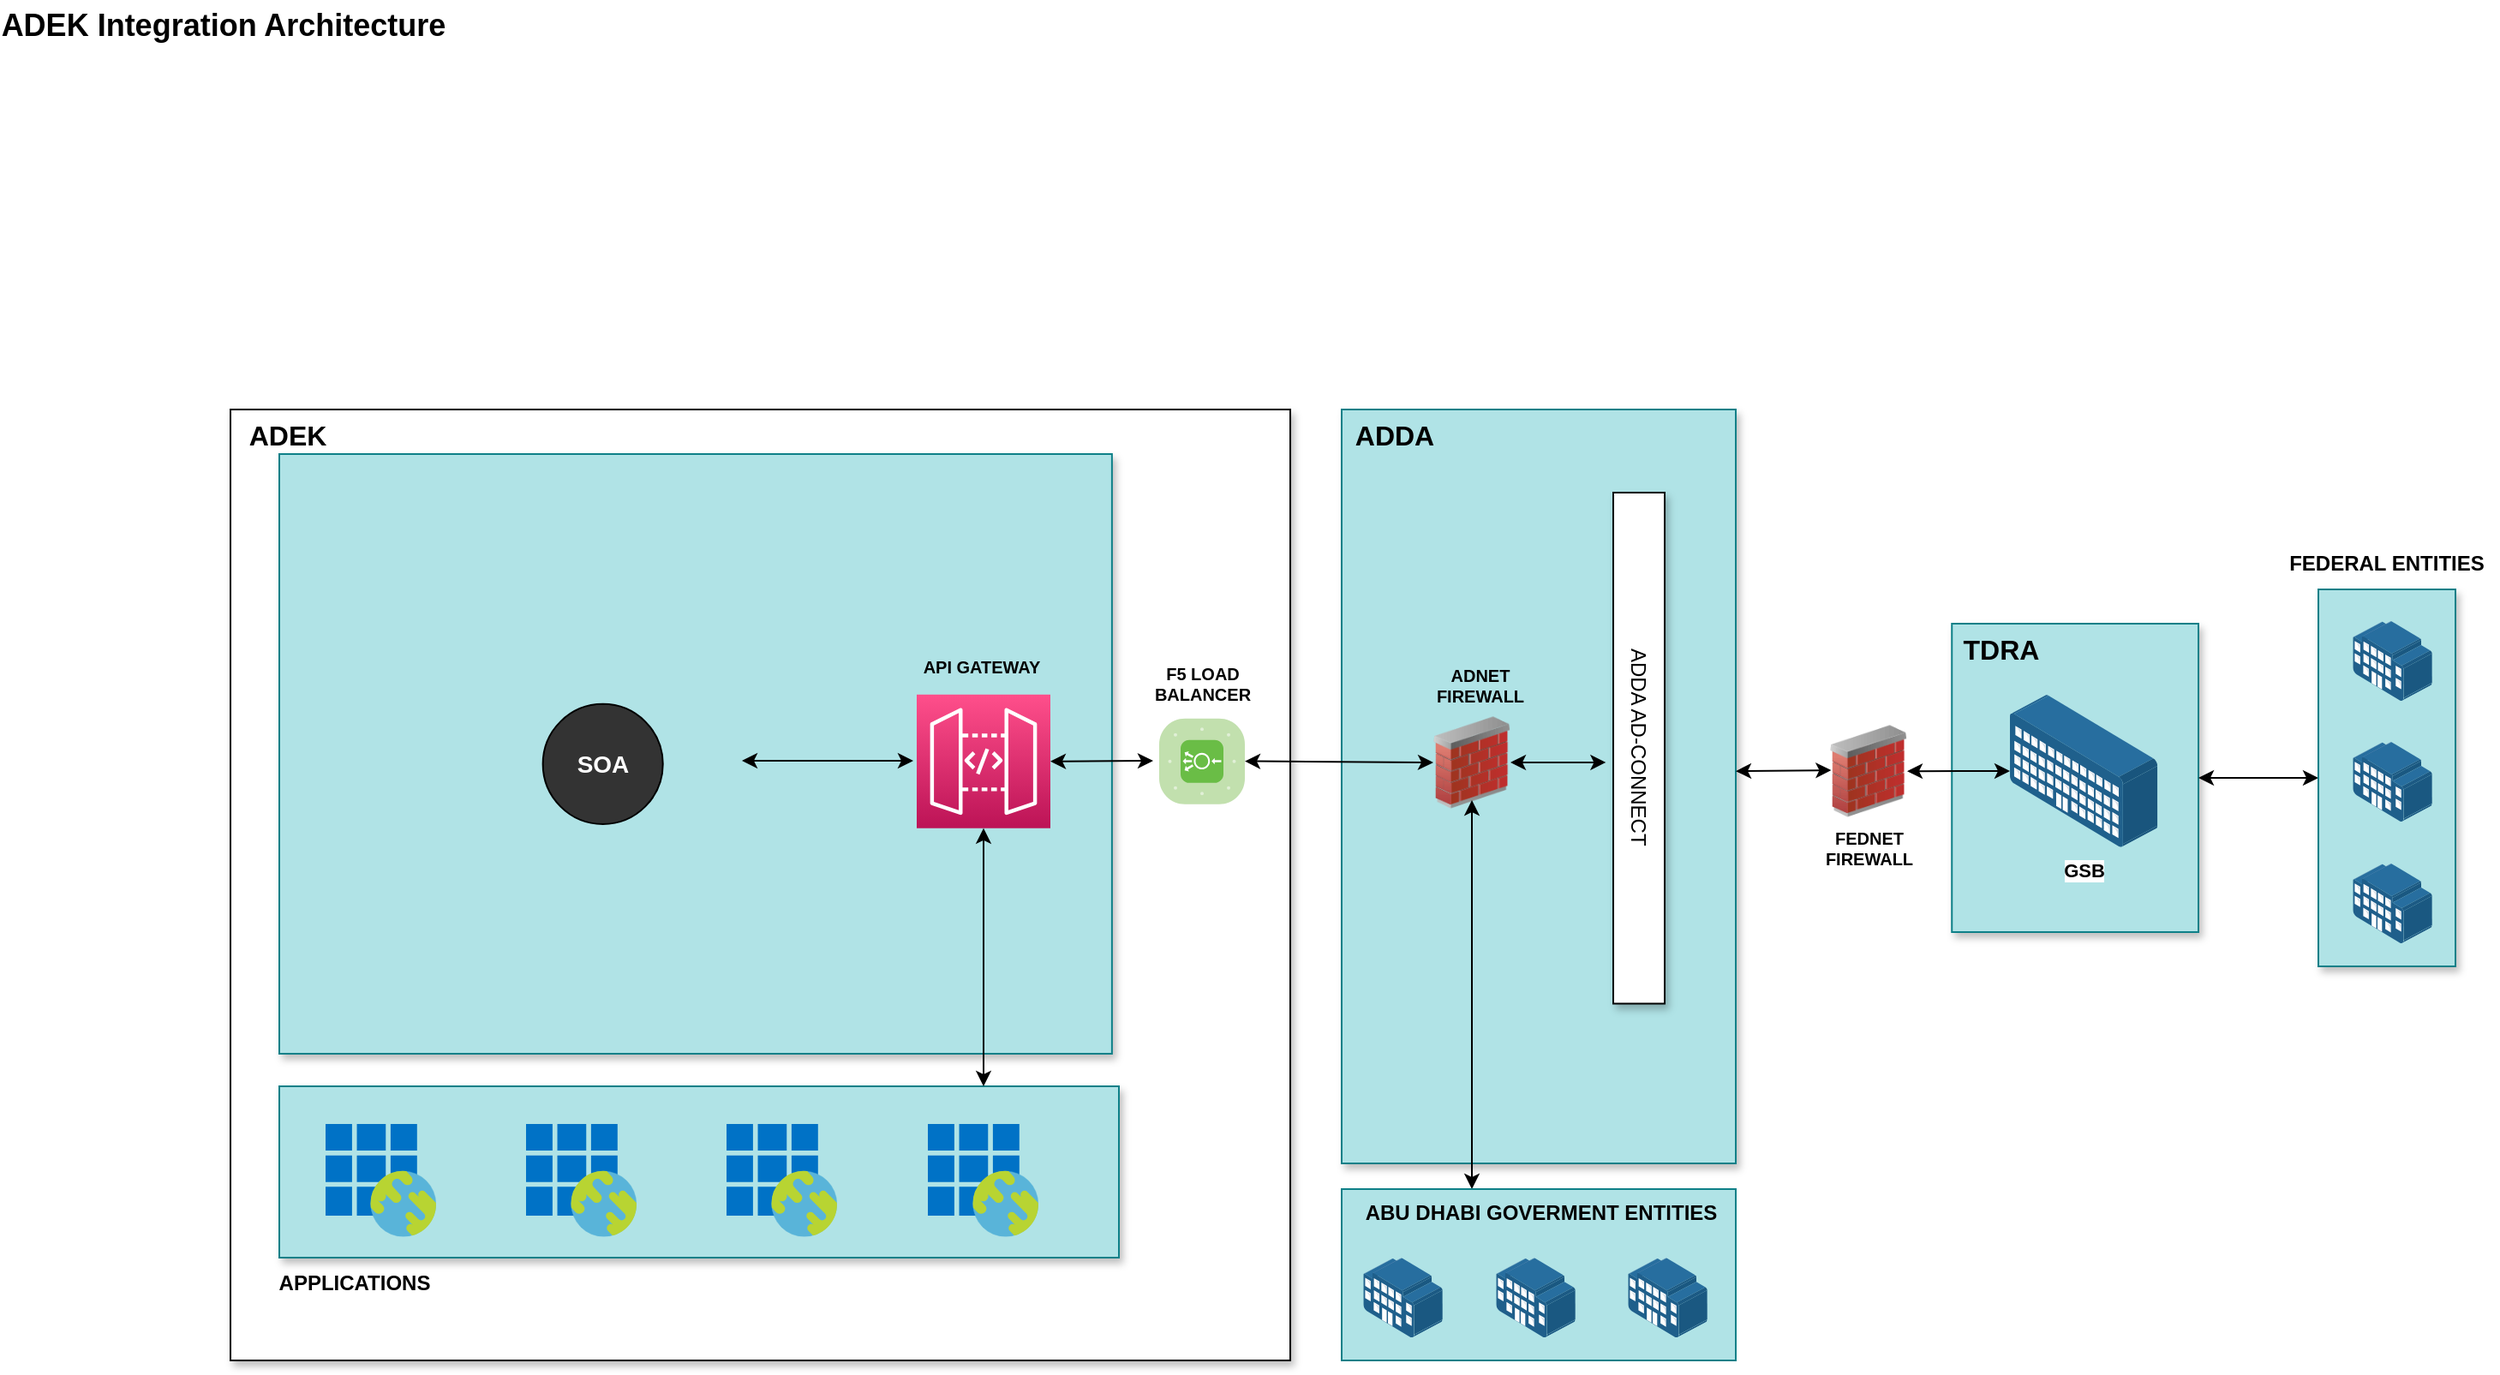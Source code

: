 <mxfile version="20.5.1" type="github">
  <diagram id="eusoIo-QhNuAcNZNQEOE" name="Page-1">
    <mxGraphModel dx="2062" dy="701" grid="1" gridSize="10" guides="1" tooltips="1" connect="1" arrows="1" fold="1" page="1" pageScale="1" pageWidth="1654" pageHeight="2336" math="0" shadow="0">
      <root>
        <mxCell id="0" />
        <mxCell id="1" parent="0" />
        <mxCell id="FlgVHFCzMlBuylBulfkj-82" value="" style="rounded=0;whiteSpace=wrap;html=1;shadow=1;sketch=0;" vertex="1" parent="1">
          <mxGeometry x="171.5" y="255" width="618.5" height="555" as="geometry" />
        </mxCell>
        <mxCell id="FlgVHFCzMlBuylBulfkj-81" value="" style="rounded=0;whiteSpace=wrap;html=1;shadow=1;sketch=0;fillColor=#b0e3e6;strokeColor=#0e8088;" vertex="1" parent="1">
          <mxGeometry x="1176.12" y="380" width="143.88" height="180" as="geometry" />
        </mxCell>
        <mxCell id="FlgVHFCzMlBuylBulfkj-79" value="" style="rounded=0;whiteSpace=wrap;html=1;shadow=1;glass=0;strokeColor=#0e8088;strokeWidth=1;fontSize=12;fillColor=#b0e3e6;sketch=0;" vertex="1" parent="1">
          <mxGeometry x="820" y="255" width="230" height="440" as="geometry" />
        </mxCell>
        <mxCell id="FlgVHFCzMlBuylBulfkj-3" value="" style="verticalLabelPosition=bottom;html=1;fillColor=#6ABD46;strokeColor=#ffffff;verticalAlign=top;align=center;points=[[0.085,0.085,0],[0.915,0.085,0],[0.915,0.915,0],[0.085,0.915,0],[0.25,0,0],[0.5,0,0],[0.75,0,0],[1,0.25,0],[1,0.5,0],[1,0.75,0],[0.75,1,0],[0.5,1,0],[0.25,1,0],[0,0.75,0],[0,0.5,0],[0,0.25,0]];pointerEvents=1;shape=mxgraph.cisco_safe.compositeIcon;bgIcon=mxgraph.cisco_safe.architecture.generic_appliance;resIcon=mxgraph.cisco_safe.architecture.load_balancer;rounded=0;rotation=-180;" vertex="1" parent="1">
          <mxGeometry x="713.5" y="435.38" width="50" height="50" as="geometry" />
        </mxCell>
        <mxCell id="FlgVHFCzMlBuylBulfkj-5" value="" style="image;html=1;image=img/lib/clip_art/networking/Firewall_02_128x128.png;rounded=0;" vertex="1" parent="1">
          <mxGeometry x="873.5" y="431" width="45" height="60" as="geometry" />
        </mxCell>
        <mxCell id="FlgVHFCzMlBuylBulfkj-12" value="ADDA AD-CONNECT" style="rounded=0;whiteSpace=wrap;html=1;rotation=90;shadow=1;" vertex="1" parent="1">
          <mxGeometry x="844.38" y="437.63" width="298.25" height="30" as="geometry" />
        </mxCell>
        <mxCell id="FlgVHFCzMlBuylBulfkj-13" value="" style="endArrow=classic;startArrow=classic;html=1;rounded=0;entryX=0.528;entryY=1.144;entryDx=0;entryDy=0;entryPerimeter=0;" edge="1" parent="1" source="FlgVHFCzMlBuylBulfkj-5" target="FlgVHFCzMlBuylBulfkj-12">
          <mxGeometry width="50" height="50" relative="1" as="geometry">
            <mxPoint x="283.5" y="171" as="sourcePoint" />
            <mxPoint x="283" y="141" as="targetPoint" />
          </mxGeometry>
        </mxCell>
        <mxCell id="FlgVHFCzMlBuylBulfkj-20" value="&lt;br&gt;" style="text;html=1;align=center;verticalAlign=middle;resizable=0;points=[];autosize=1;strokeColor=none;fillColor=none;rounded=0;" vertex="1" parent="1">
          <mxGeometry x="735" y="315" width="20" height="30" as="geometry" />
        </mxCell>
        <mxCell id="FlgVHFCzMlBuylBulfkj-21" value="ADEK Integration Architecture" style="text;html=1;fontSize=18;fontStyle=1;verticalAlign=middle;align=center;strokeWidth=1;rounded=0;" vertex="1" parent="1">
          <mxGeometry x="107" y="16" width="120" height="30" as="geometry" />
        </mxCell>
        <mxCell id="FlgVHFCzMlBuylBulfkj-24" value="ADNET FIREWALL" style="text;html=1;strokeColor=none;fillColor=none;align=center;verticalAlign=middle;whiteSpace=wrap;rounded=0;strokeWidth=1;fontSize=10;fontStyle=1;" vertex="1" parent="1">
          <mxGeometry x="866" y="401" width="70" height="30" as="geometry" />
        </mxCell>
        <mxCell id="FlgVHFCzMlBuylBulfkj-25" value="F5 LOAD BALANCER" style="text;html=1;strokeColor=none;fillColor=none;align=center;verticalAlign=middle;whiteSpace=wrap;rounded=0;strokeWidth=1;fontSize=10;fontStyle=1;" vertex="1" parent="1">
          <mxGeometry x="703.5" y="400.38" width="70" height="30" as="geometry" />
        </mxCell>
        <mxCell id="FlgVHFCzMlBuylBulfkj-30" value="ADDA" style="text;html=1;strokeColor=none;fillColor=none;align=center;verticalAlign=middle;whiteSpace=wrap;rounded=0;strokeWidth=1;fontSize=16;fontStyle=1;" vertex="1" parent="1">
          <mxGeometry x="815.5" y="255" width="70" height="30" as="geometry" />
        </mxCell>
        <mxCell id="FlgVHFCzMlBuylBulfkj-39" value="" style="endArrow=classic;startArrow=classic;html=1;rounded=0;fontSize=16;" edge="1" parent="1">
          <mxGeometry width="50" height="50" relative="1" as="geometry">
            <mxPoint x="896" y="483" as="sourcePoint" />
            <mxPoint x="896" y="710" as="targetPoint" />
            <Array as="points" />
          </mxGeometry>
        </mxCell>
        <mxCell id="FlgVHFCzMlBuylBulfkj-41" value="" style="image;html=1;image=img/lib/clip_art/networking/Firewall_02_128x128.png;rounded=0;" vertex="1" parent="1">
          <mxGeometry x="1105" y="436" width="45" height="60" as="geometry" />
        </mxCell>
        <mxCell id="FlgVHFCzMlBuylBulfkj-42" value="FEDNET FIREWALL" style="text;html=1;strokeColor=none;fillColor=none;align=center;verticalAlign=middle;whiteSpace=wrap;rounded=0;strokeWidth=1;fontSize=10;fontStyle=1;" vertex="1" parent="1">
          <mxGeometry x="1092.5" y="496" width="70" height="30" as="geometry" />
        </mxCell>
        <mxCell id="FlgVHFCzMlBuylBulfkj-43" value="" style="endArrow=classic;startArrow=classic;html=1;rounded=0;entryX=0.528;entryY=1.144;entryDx=0;entryDy=0;entryPerimeter=0;" edge="1" parent="1">
          <mxGeometry width="50" height="50" relative="1" as="geometry">
            <mxPoint x="1050" y="466.07" as="sourcePoint" />
            <mxPoint x="1105.68" y="465.5" as="targetPoint" />
          </mxGeometry>
        </mxCell>
        <mxCell id="FlgVHFCzMlBuylBulfkj-44" value="GSB" style="points=[];aspect=fixed;html=1;align=center;shadow=0;dashed=0;image;image=img/lib/allied_telesis/buildings/Long_Building.svg;glass=0;strokeWidth=1;fontSize=11;fontStyle=1;rounded=0;" vertex="1" parent="1">
          <mxGeometry x="1210" y="421.5" width="86.12" height="89" as="geometry" />
        </mxCell>
        <mxCell id="FlgVHFCzMlBuylBulfkj-45" value="" style="endArrow=classic;startArrow=classic;html=1;rounded=0;" edge="1" parent="1">
          <mxGeometry width="50" height="50" relative="1" as="geometry">
            <mxPoint x="1150" y="466.07" as="sourcePoint" />
            <mxPoint x="1210" y="466" as="targetPoint" />
          </mxGeometry>
        </mxCell>
        <mxCell id="FlgVHFCzMlBuylBulfkj-48" value="" style="endArrow=classic;startArrow=classic;html=1;rounded=0;fontSize=11;" edge="1" parent="1">
          <mxGeometry width="50" height="50" relative="1" as="geometry">
            <mxPoint x="1320" y="470" as="sourcePoint" />
            <mxPoint x="1390" y="470" as="targetPoint" />
          </mxGeometry>
        </mxCell>
        <mxCell id="FlgVHFCzMlBuylBulfkj-57" value="" style="rounded=0;whiteSpace=wrap;html=1;glass=0;strokeWidth=1;fontSize=12;fillColor=#b0e3e6;strokeColor=#0e8088;shadow=1;" vertex="1" parent="1">
          <mxGeometry x="200" y="281" width="485.94" height="350" as="geometry" />
        </mxCell>
        <mxCell id="FlgVHFCzMlBuylBulfkj-51" value="TDRA" style="text;html=1;strokeColor=none;fillColor=none;align=center;verticalAlign=middle;whiteSpace=wrap;rounded=0;strokeWidth=1;fontSize=16;fontStyle=1;" vertex="1" parent="1">
          <mxGeometry x="1170" y="380" width="70" height="30" as="geometry" />
        </mxCell>
        <mxCell id="FlgVHFCzMlBuylBulfkj-52" value="" style="points=[[0,0,0],[0.25,0,0],[0.5,0,0],[0.75,0,0],[1,0,0],[0,1,0],[0.25,1,0],[0.5,1,0],[0.75,1,0],[1,1,0],[0,0.25,0],[0,0.5,0],[0,0.75,0],[1,0.25,0],[1,0.5,0],[1,0.75,0]];outlineConnect=0;fontColor=#232F3E;gradientColor=#FF4F8B;gradientDirection=north;fillColor=#BC1356;strokeColor=#ffffff;dashed=0;verticalLabelPosition=bottom;verticalAlign=top;align=center;html=1;fontSize=12;fontStyle=0;aspect=fixed;shape=mxgraph.aws4.resourceIcon;resIcon=mxgraph.aws4.api_gateway;glass=0;strokeWidth=1;rounded=0;" vertex="1" parent="1">
          <mxGeometry x="572" y="421.38" width="78" height="78" as="geometry" />
        </mxCell>
        <mxCell id="FlgVHFCzMlBuylBulfkj-53" value="ADEK" style="text;html=1;strokeColor=none;fillColor=none;align=center;verticalAlign=middle;whiteSpace=wrap;rounded=0;strokeWidth=1;fontSize=16;fontStyle=1;" vertex="1" parent="1">
          <mxGeometry x="170" y="255" width="70" height="30" as="geometry" />
        </mxCell>
        <mxCell id="FlgVHFCzMlBuylBulfkj-17" value="" style="endArrow=classic;startArrow=classic;html=1;rounded=0;" edge="1" parent="1">
          <mxGeometry width="50" height="50" relative="1" as="geometry">
            <mxPoint x="650" y="460.38" as="sourcePoint" />
            <mxPoint x="710" y="460" as="targetPoint" />
          </mxGeometry>
        </mxCell>
        <mxCell id="FlgVHFCzMlBuylBulfkj-26" value="API GATEWAY" style="text;html=1;strokeColor=none;fillColor=none;align=center;verticalAlign=middle;whiteSpace=wrap;rounded=0;strokeWidth=1;fontSize=10;fontStyle=1;" vertex="1" parent="1">
          <mxGeometry x="570" y="389.88" width="80" height="30" as="geometry" />
        </mxCell>
        <mxCell id="FlgVHFCzMlBuylBulfkj-62" value="" style="group;rounded=0;" vertex="1" connectable="0" parent="1">
          <mxGeometry x="260" y="309" width="260" height="310" as="geometry" />
        </mxCell>
        <mxCell id="FlgVHFCzMlBuylBulfkj-60" value="" style="shape=image;verticalLabelPosition=bottom;labelBackgroundColor=default;verticalAlign=top;aspect=fixed;imageAspect=0;image=https://www.mulesoft.com/sites/default/files/diagram-basic-esb.png;rotation=0;rounded=0;" vertex="1" parent="FlgVHFCzMlBuylBulfkj-62">
          <mxGeometry width="251.744" height="310" as="geometry" />
        </mxCell>
        <mxCell id="FlgVHFCzMlBuylBulfkj-61" value="SOA" style="ellipse;whiteSpace=wrap;html=1;aspect=fixed;glass=0;strokeWidth=1;fontSize=14;fillColor=#333333;fontColor=#FFFFFF;fontStyle=1;rounded=0;" vertex="1" parent="FlgVHFCzMlBuylBulfkj-62">
          <mxGeometry x="93.819" y="117.916" width="70.039" height="70.039" as="geometry" />
        </mxCell>
        <mxCell id="FlgVHFCzMlBuylBulfkj-63" value="" style="endArrow=classic;startArrow=classic;html=1;rounded=0;fontSize=12;" edge="1" parent="1">
          <mxGeometry width="50" height="50" relative="1" as="geometry">
            <mxPoint x="470" y="460" as="sourcePoint" />
            <mxPoint x="570" y="460" as="targetPoint" />
          </mxGeometry>
        </mxCell>
        <mxCell id="FlgVHFCzMlBuylBulfkj-74" value="" style="rounded=0;whiteSpace=wrap;html=1;glass=0;strokeColor=#0e8088;strokeWidth=1;fontSize=14;fillColor=#b0e3e6;shadow=1;" vertex="1" parent="1">
          <mxGeometry x="200" y="650" width="490" height="100" as="geometry" />
        </mxCell>
        <mxCell id="FlgVHFCzMlBuylBulfkj-67" value="" style="aspect=fixed;html=1;points=[];align=center;image;fontSize=12;image=img/lib/mscae/Enterprise_Applications.svg;glass=0;strokeColor=#FFFFFF;strokeWidth=1;fontColor=#FFFFFF;fillColor=#333333;flipH=0;rounded=0;" vertex="1" parent="1">
          <mxGeometry x="578.5" y="672" width="64.5" height="65.82" as="geometry" />
        </mxCell>
        <mxCell id="FlgVHFCzMlBuylBulfkj-71" value="" style="endArrow=classic;startArrow=classic;html=1;rounded=0;fontSize=14;fontColor=#FFFFFF;entryX=0.5;entryY=1;entryDx=0;entryDy=0;entryPerimeter=0;" edge="1" parent="1" target="FlgVHFCzMlBuylBulfkj-52">
          <mxGeometry width="50" height="50" relative="1" as="geometry">
            <mxPoint x="611" y="650" as="sourcePoint" />
            <mxPoint x="810" y="660" as="targetPoint" />
          </mxGeometry>
        </mxCell>
        <mxCell id="FlgVHFCzMlBuylBulfkj-72" value="APPLICATIONS" style="text;html=1;strokeColor=none;fillColor=none;align=center;verticalAlign=middle;whiteSpace=wrap;rounded=0;strokeWidth=1;fontSize=12;fontStyle=1;" vertex="1" parent="1">
          <mxGeometry x="204" y="750" width="80" height="30" as="geometry" />
        </mxCell>
        <mxCell id="FlgVHFCzMlBuylBulfkj-75" value="" style="aspect=fixed;html=1;points=[];align=center;image;fontSize=12;image=img/lib/mscae/Enterprise_Applications.svg;glass=0;strokeColor=#FFFFFF;strokeWidth=1;fontColor=#FFFFFF;fillColor=#333333;flipH=0;rounded=0;" vertex="1" parent="1">
          <mxGeometry x="461" y="672" width="64.5" height="65.82" as="geometry" />
        </mxCell>
        <mxCell id="FlgVHFCzMlBuylBulfkj-76" value="" style="aspect=fixed;html=1;points=[];align=center;image;fontSize=12;image=img/lib/mscae/Enterprise_Applications.svg;glass=0;strokeColor=#FFFFFF;strokeWidth=1;fontColor=#FFFFFF;fillColor=#333333;flipH=0;rounded=0;" vertex="1" parent="1">
          <mxGeometry x="344" y="672" width="64.5" height="65.82" as="geometry" />
        </mxCell>
        <mxCell id="FlgVHFCzMlBuylBulfkj-77" value="" style="aspect=fixed;html=1;points=[];align=center;image;fontSize=12;image=img/lib/mscae/Enterprise_Applications.svg;glass=0;strokeColor=#FFFFFF;strokeWidth=1;fontColor=#FFFFFF;fillColor=#333333;flipH=0;rounded=0;" vertex="1" parent="1">
          <mxGeometry x="227" y="672" width="64.5" height="65.82" as="geometry" />
        </mxCell>
        <mxCell id="FlgVHFCzMlBuylBulfkj-92" value="" style="group" vertex="1" connectable="0" parent="1">
          <mxGeometry x="1390" y="360" width="80" height="220" as="geometry" />
        </mxCell>
        <mxCell id="FlgVHFCzMlBuylBulfkj-88" value="" style="rounded=0;whiteSpace=wrap;html=1;shadow=1;fillColor=#b0e3e6;strokeColor=#0e8088;" vertex="1" parent="FlgVHFCzMlBuylBulfkj-92">
          <mxGeometry width="80" height="220" as="geometry" />
        </mxCell>
        <mxCell id="FlgVHFCzMlBuylBulfkj-89" value="" style="points=[];aspect=fixed;html=1;align=center;shadow=0;dashed=0;image;image=img/lib/allied_telesis/buildings/Large_Building.svg;glass=0;strokeWidth=1;fontSize=9;flipV=0;fontStyle=1;rounded=0;" vertex="1" parent="FlgVHFCzMlBuylBulfkj-92">
          <mxGeometry x="20" y="18.5" width="46.5" height="46.5" as="geometry" />
        </mxCell>
        <mxCell id="FlgVHFCzMlBuylBulfkj-90" value="" style="points=[];aspect=fixed;html=1;align=center;shadow=0;dashed=0;image;image=img/lib/allied_telesis/buildings/Large_Building.svg;glass=0;strokeWidth=1;fontSize=9;flipV=0;fontStyle=1;rounded=0;" vertex="1" parent="FlgVHFCzMlBuylBulfkj-92">
          <mxGeometry x="20" y="89" width="46.5" height="46.5" as="geometry" />
        </mxCell>
        <mxCell id="FlgVHFCzMlBuylBulfkj-91" value="" style="points=[];aspect=fixed;html=1;align=center;shadow=0;dashed=0;image;image=img/lib/allied_telesis/buildings/Large_Building.svg;glass=0;strokeWidth=1;fontSize=9;flipV=0;fontStyle=1;rounded=0;" vertex="1" parent="FlgVHFCzMlBuylBulfkj-92">
          <mxGeometry x="20" y="160" width="46.5" height="46.5" as="geometry" />
        </mxCell>
        <mxCell id="FlgVHFCzMlBuylBulfkj-93" value="" style="group;shadow=1;" vertex="1" connectable="0" parent="1">
          <mxGeometry x="820" y="710" width="270" height="100" as="geometry" />
        </mxCell>
        <mxCell id="FlgVHFCzMlBuylBulfkj-85" value="" style="rounded=0;whiteSpace=wrap;html=1;fillColor=#b0e3e6;strokeColor=#0e8088;" vertex="1" parent="FlgVHFCzMlBuylBulfkj-93">
          <mxGeometry width="230" height="100" as="geometry" />
        </mxCell>
        <mxCell id="FlgVHFCzMlBuylBulfkj-31" value="" style="points=[];aspect=fixed;html=1;align=center;shadow=0;dashed=0;image;image=img/lib/allied_telesis/buildings/Large_Building.svg;glass=0;strokeWidth=1;fontSize=9;flipV=0;fontStyle=1;rounded=0;" vertex="1" parent="FlgVHFCzMlBuylBulfkj-93">
          <mxGeometry x="12.5" y="40.125" width="46.5" height="46.5" as="geometry" />
        </mxCell>
        <mxCell id="FlgVHFCzMlBuylBulfkj-86" value="" style="points=[];aspect=fixed;html=1;align=center;shadow=0;dashed=0;image;image=img/lib/allied_telesis/buildings/Large_Building.svg;glass=0;strokeWidth=1;fontSize=9;flipV=0;fontStyle=1;rounded=0;" vertex="1" parent="FlgVHFCzMlBuylBulfkj-93">
          <mxGeometry x="90" y="40.125" width="46.5" height="46.5" as="geometry" />
        </mxCell>
        <mxCell id="FlgVHFCzMlBuylBulfkj-87" value="" style="points=[];aspect=fixed;html=1;align=center;shadow=0;dashed=0;image;image=img/lib/allied_telesis/buildings/Large_Building.svg;glass=0;strokeWidth=1;fontSize=9;flipV=0;fontStyle=1;rounded=0;" vertex="1" parent="FlgVHFCzMlBuylBulfkj-93">
          <mxGeometry x="167" y="40.125" width="46.5" height="46.5" as="geometry" />
        </mxCell>
        <mxCell id="FlgVHFCzMlBuylBulfkj-97" value="ABU DHABI GOVERMENT ENTITIES" style="text;html=1;strokeColor=none;fillColor=none;align=center;verticalAlign=middle;whiteSpace=wrap;rounded=0;strokeWidth=1;fontSize=12;fontStyle=1;" vertex="1" parent="FlgVHFCzMlBuylBulfkj-93">
          <mxGeometry x="-33.37" y="-1" width="299.25" height="30" as="geometry" />
        </mxCell>
        <mxCell id="FlgVHFCzMlBuylBulfkj-94" value="FEDERAL ENTITIES" style="text;html=1;strokeColor=none;fillColor=none;align=center;verticalAlign=middle;whiteSpace=wrap;rounded=0;strokeWidth=1;fontSize=12;fontStyle=1;" vertex="1" parent="1">
          <mxGeometry x="1365" y="330" width="130" height="30" as="geometry" />
        </mxCell>
        <mxCell id="FlgVHFCzMlBuylBulfkj-99" value="" style="endArrow=classic;startArrow=classic;html=1;rounded=0;entryX=0;entryY=0.5;entryDx=0;entryDy=0;" edge="1" parent="1" target="FlgVHFCzMlBuylBulfkj-5">
          <mxGeometry width="50" height="50" relative="1" as="geometry">
            <mxPoint x="763.5" y="460.26" as="sourcePoint" />
            <mxPoint x="823.5" y="459.88" as="targetPoint" />
          </mxGeometry>
        </mxCell>
      </root>
    </mxGraphModel>
  </diagram>
</mxfile>
